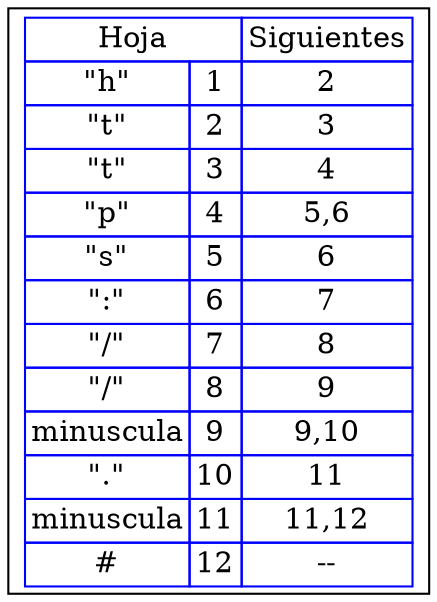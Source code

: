 digraph G{
rankdir=UD
node[shape=box]
concentrate=true
nodo0 [ label =<<table border='0' cellborder='1' color='blue' cellspacing='0'>
<tr><td colspan="2">Hoja</td><td>Siguientes</td></tr>

<tr><td>"h"</td><td>1</td><td>2</td></tr>

<tr><td>"t"</td><td>2</td><td>3</td></tr>

<tr><td>"t"</td><td>3</td><td>4</td></tr>

<tr><td>"p"</td><td>4</td><td>5,6</td></tr>

<tr><td>"s"</td><td>5</td><td>6</td></tr>

<tr><td>":"</td><td>6</td><td>7</td></tr>

<tr><td>"/"</td><td>7</td><td>8</td></tr>

<tr><td>"/"</td><td>8</td><td>9</td></tr>

<tr><td>minuscula</td><td>9</td><td>9,10</td></tr>

<tr><td>"."</td><td>10</td><td>11</td></tr>

<tr><td>minuscula</td><td>11</td><td>11,12</td></tr>

<tr><td>#</td><td>12</td><td>--</td></tr>

</table>
>];

}

